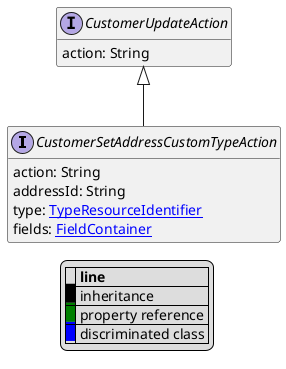 @startuml

hide empty fields
hide empty methods
legend
|= |= line |
|<back:black>   </back>| inheritance |
|<back:green>   </back>| property reference |
|<back:blue>   </back>| discriminated class |
endlegend
interface CustomerSetAddressCustomTypeAction [[CustomerSetAddressCustomTypeAction.svg]] extends CustomerUpdateAction {
    action: String
    addressId: String
    type: [[TypeResourceIdentifier.svg TypeResourceIdentifier]]
    fields: [[FieldContainer.svg FieldContainer]]
}
interface CustomerUpdateAction [[CustomerUpdateAction.svg]]  {
    action: String
}





@enduml
